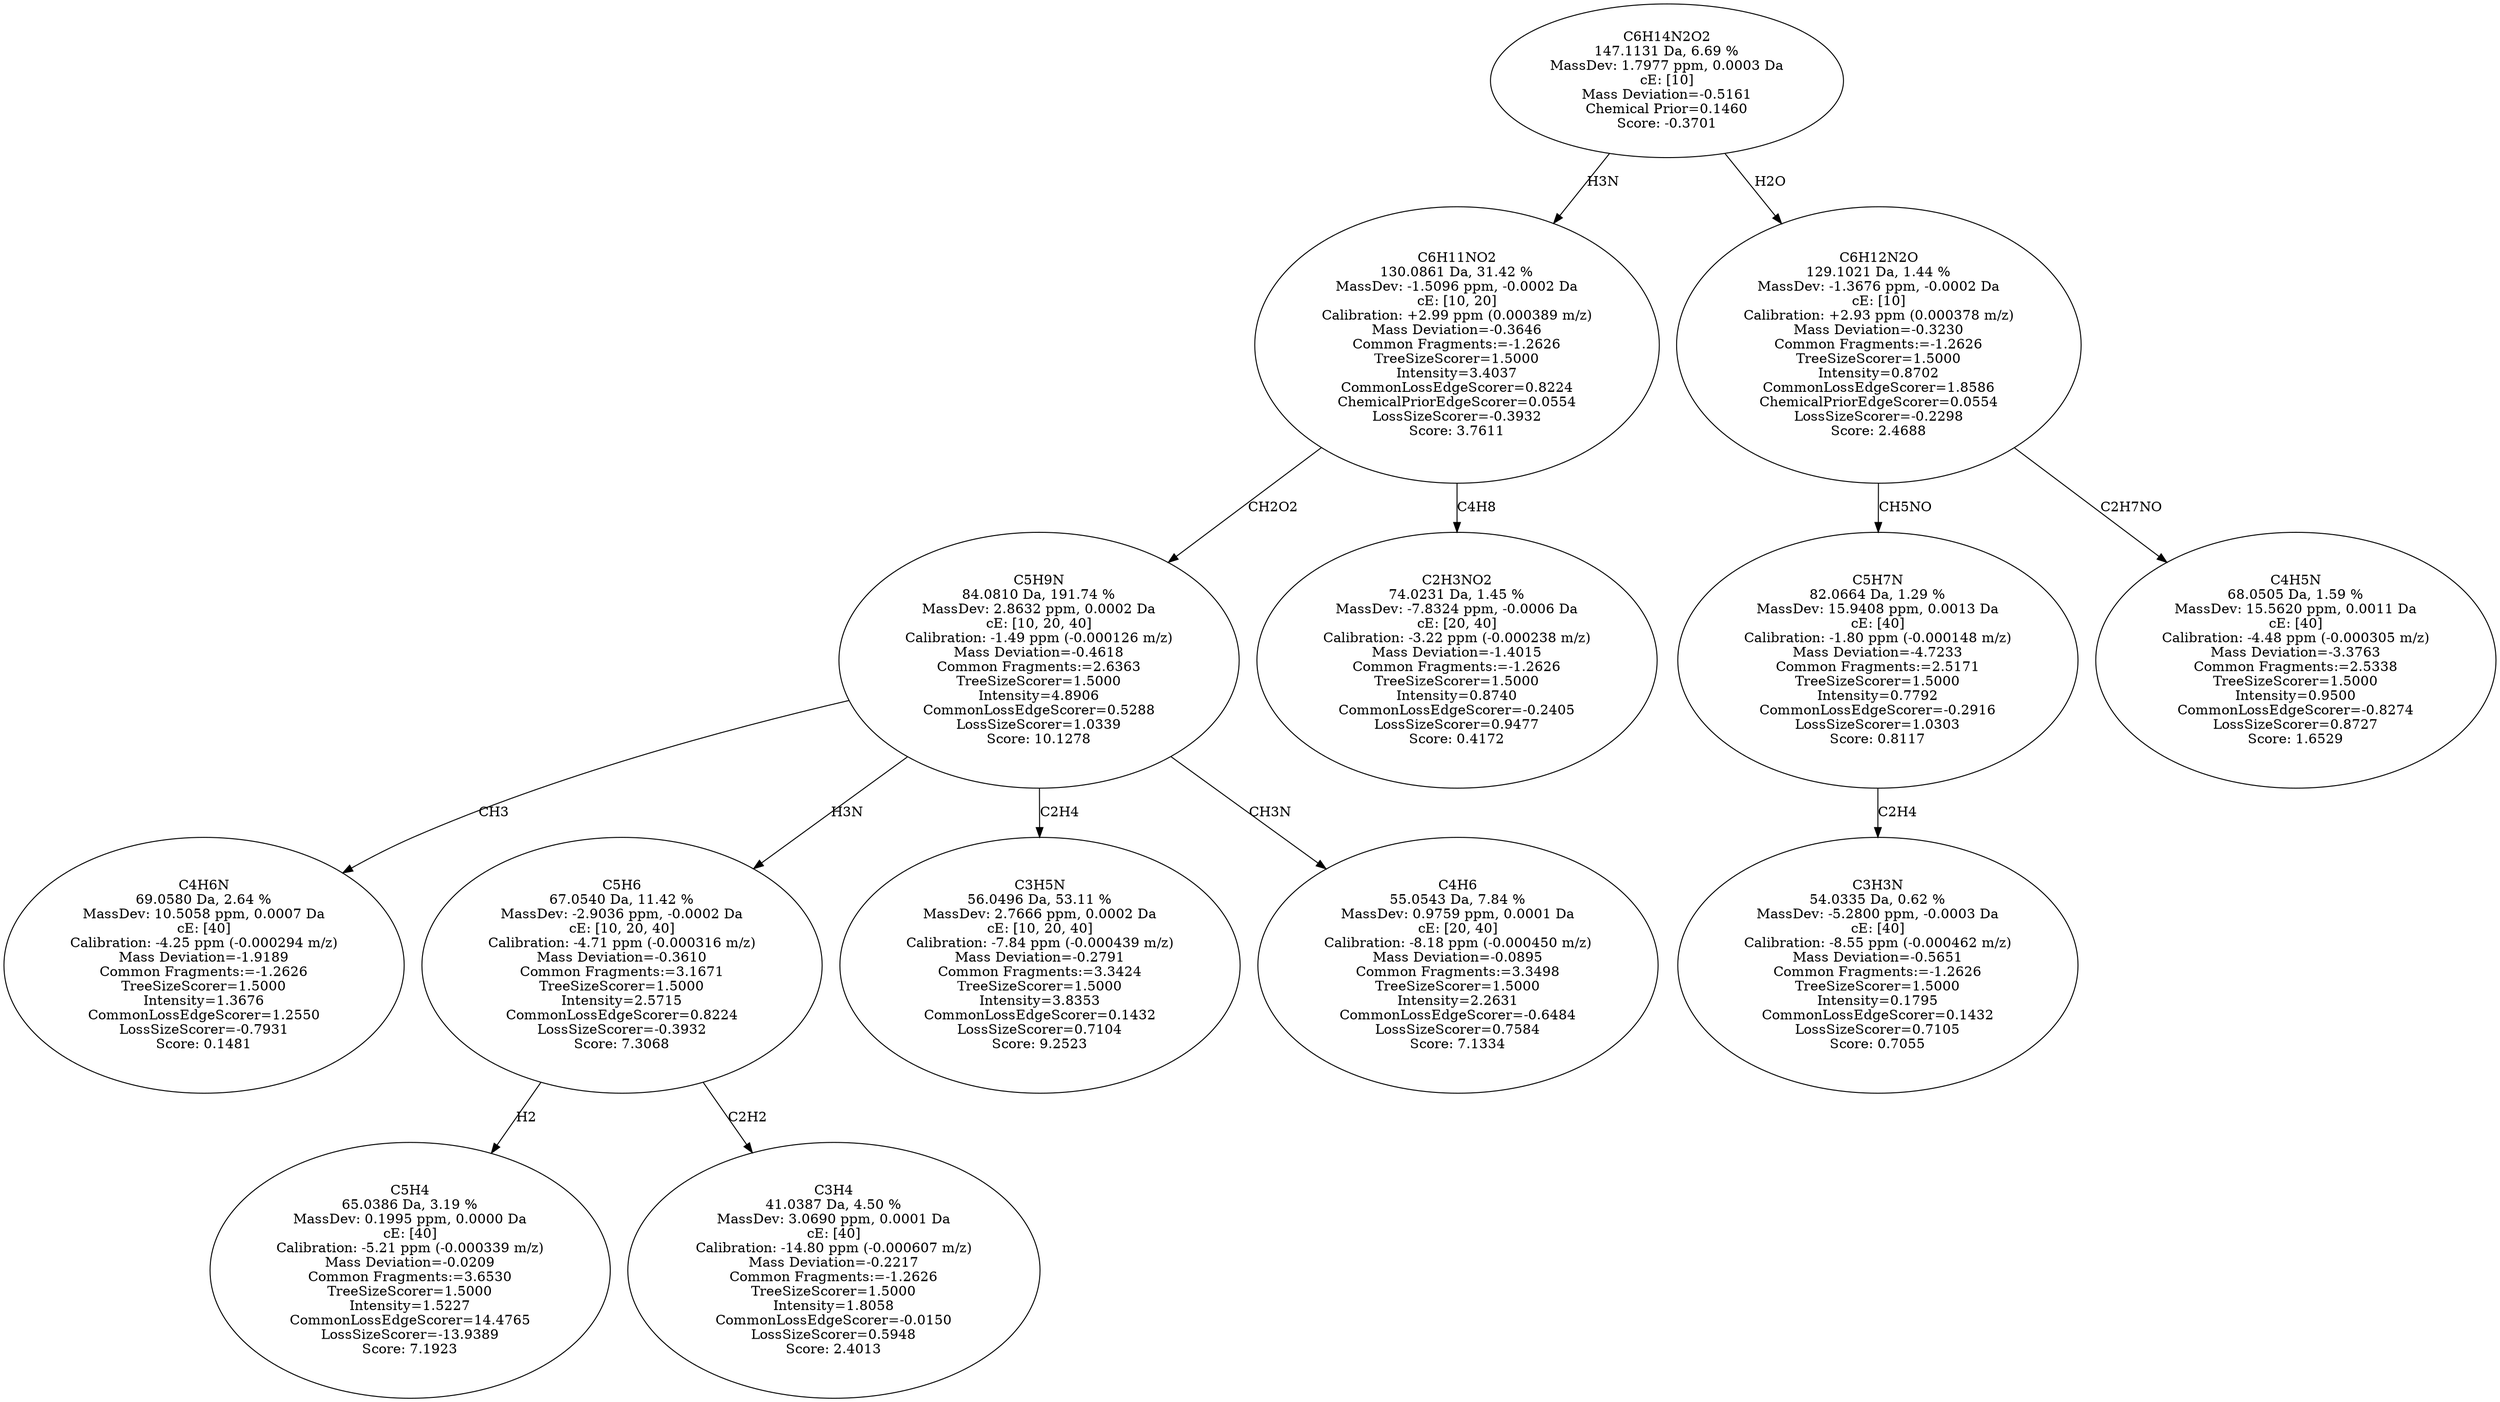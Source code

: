 strict digraph {
v1 [label="C4H6N\n69.0580 Da, 2.64 %\nMassDev: 10.5058 ppm, 0.0007 Da\ncE: [40]\nCalibration: -4.25 ppm (-0.000294 m/z)\nMass Deviation=-1.9189\nCommon Fragments:=-1.2626\nTreeSizeScorer=1.5000\nIntensity=1.3676\nCommonLossEdgeScorer=1.2550\nLossSizeScorer=-0.7931\nScore: 0.1481"];
v2 [label="C5H4\n65.0386 Da, 3.19 %\nMassDev: 0.1995 ppm, 0.0000 Da\ncE: [40]\nCalibration: -5.21 ppm (-0.000339 m/z)\nMass Deviation=-0.0209\nCommon Fragments:=3.6530\nTreeSizeScorer=1.5000\nIntensity=1.5227\nCommonLossEdgeScorer=14.4765\nLossSizeScorer=-13.9389\nScore: 7.1923"];
v3 [label="C3H4\n41.0387 Da, 4.50 %\nMassDev: 3.0690 ppm, 0.0001 Da\ncE: [40]\nCalibration: -14.80 ppm (-0.000607 m/z)\nMass Deviation=-0.2217\nCommon Fragments:=-1.2626\nTreeSizeScorer=1.5000\nIntensity=1.8058\nCommonLossEdgeScorer=-0.0150\nLossSizeScorer=0.5948\nScore: 2.4013"];
v4 [label="C5H6\n67.0540 Da, 11.42 %\nMassDev: -2.9036 ppm, -0.0002 Da\ncE: [10, 20, 40]\nCalibration: -4.71 ppm (-0.000316 m/z)\nMass Deviation=-0.3610\nCommon Fragments:=3.1671\nTreeSizeScorer=1.5000\nIntensity=2.5715\nCommonLossEdgeScorer=0.8224\nLossSizeScorer=-0.3932\nScore: 7.3068"];
v5 [label="C3H5N\n56.0496 Da, 53.11 %\nMassDev: 2.7666 ppm, 0.0002 Da\ncE: [10, 20, 40]\nCalibration: -7.84 ppm (-0.000439 m/z)\nMass Deviation=-0.2791\nCommon Fragments:=3.3424\nTreeSizeScorer=1.5000\nIntensity=3.8353\nCommonLossEdgeScorer=0.1432\nLossSizeScorer=0.7104\nScore: 9.2523"];
v6 [label="C4H6\n55.0543 Da, 7.84 %\nMassDev: 0.9759 ppm, 0.0001 Da\ncE: [20, 40]\nCalibration: -8.18 ppm (-0.000450 m/z)\nMass Deviation=-0.0895\nCommon Fragments:=3.3498\nTreeSizeScorer=1.5000\nIntensity=2.2631\nCommonLossEdgeScorer=-0.6484\nLossSizeScorer=0.7584\nScore: 7.1334"];
v7 [label="C5H9N\n84.0810 Da, 191.74 %\nMassDev: 2.8632 ppm, 0.0002 Da\ncE: [10, 20, 40]\nCalibration: -1.49 ppm (-0.000126 m/z)\nMass Deviation=-0.4618\nCommon Fragments:=2.6363\nTreeSizeScorer=1.5000\nIntensity=4.8906\nCommonLossEdgeScorer=0.5288\nLossSizeScorer=1.0339\nScore: 10.1278"];
v8 [label="C2H3NO2\n74.0231 Da, 1.45 %\nMassDev: -7.8324 ppm, -0.0006 Da\ncE: [20, 40]\nCalibration: -3.22 ppm (-0.000238 m/z)\nMass Deviation=-1.4015\nCommon Fragments:=-1.2626\nTreeSizeScorer=1.5000\nIntensity=0.8740\nCommonLossEdgeScorer=-0.2405\nLossSizeScorer=0.9477\nScore: 0.4172"];
v9 [label="C6H11NO2\n130.0861 Da, 31.42 %\nMassDev: -1.5096 ppm, -0.0002 Da\ncE: [10, 20]\nCalibration: +2.99 ppm (0.000389 m/z)\nMass Deviation=-0.3646\nCommon Fragments:=-1.2626\nTreeSizeScorer=1.5000\nIntensity=3.4037\nCommonLossEdgeScorer=0.8224\nChemicalPriorEdgeScorer=0.0554\nLossSizeScorer=-0.3932\nScore: 3.7611"];
v10 [label="C3H3N\n54.0335 Da, 0.62 %\nMassDev: -5.2800 ppm, -0.0003 Da\ncE: [40]\nCalibration: -8.55 ppm (-0.000462 m/z)\nMass Deviation=-0.5651\nCommon Fragments:=-1.2626\nTreeSizeScorer=1.5000\nIntensity=0.1795\nCommonLossEdgeScorer=0.1432\nLossSizeScorer=0.7105\nScore: 0.7055"];
v11 [label="C5H7N\n82.0664 Da, 1.29 %\nMassDev: 15.9408 ppm, 0.0013 Da\ncE: [40]\nCalibration: -1.80 ppm (-0.000148 m/z)\nMass Deviation=-4.7233\nCommon Fragments:=2.5171\nTreeSizeScorer=1.5000\nIntensity=0.7792\nCommonLossEdgeScorer=-0.2916\nLossSizeScorer=1.0303\nScore: 0.8117"];
v12 [label="C4H5N\n68.0505 Da, 1.59 %\nMassDev: 15.5620 ppm, 0.0011 Da\ncE: [40]\nCalibration: -4.48 ppm (-0.000305 m/z)\nMass Deviation=-3.3763\nCommon Fragments:=2.5338\nTreeSizeScorer=1.5000\nIntensity=0.9500\nCommonLossEdgeScorer=-0.8274\nLossSizeScorer=0.8727\nScore: 1.6529"];
v13 [label="C6H12N2O\n129.1021 Da, 1.44 %\nMassDev: -1.3676 ppm, -0.0002 Da\ncE: [10]\nCalibration: +2.93 ppm (0.000378 m/z)\nMass Deviation=-0.3230\nCommon Fragments:=-1.2626\nTreeSizeScorer=1.5000\nIntensity=0.8702\nCommonLossEdgeScorer=1.8586\nChemicalPriorEdgeScorer=0.0554\nLossSizeScorer=-0.2298\nScore: 2.4688"];
v14 [label="C6H14N2O2\n147.1131 Da, 6.69 %\nMassDev: 1.7977 ppm, 0.0003 Da\ncE: [10]\nMass Deviation=-0.5161\nChemical Prior=0.1460\nScore: -0.3701"];
v7 -> v1 [label="CH3"];
v4 -> v2 [label="H2"];
v4 -> v3 [label="C2H2"];
v7 -> v4 [label="H3N"];
v7 -> v5 [label="C2H4"];
v7 -> v6 [label="CH3N"];
v9 -> v7 [label="CH2O2"];
v9 -> v8 [label="C4H8"];
v14 -> v9 [label="H3N"];
v11 -> v10 [label="C2H4"];
v13 -> v11 [label="CH5NO"];
v13 -> v12 [label="C2H7NO"];
v14 -> v13 [label="H2O"];
}